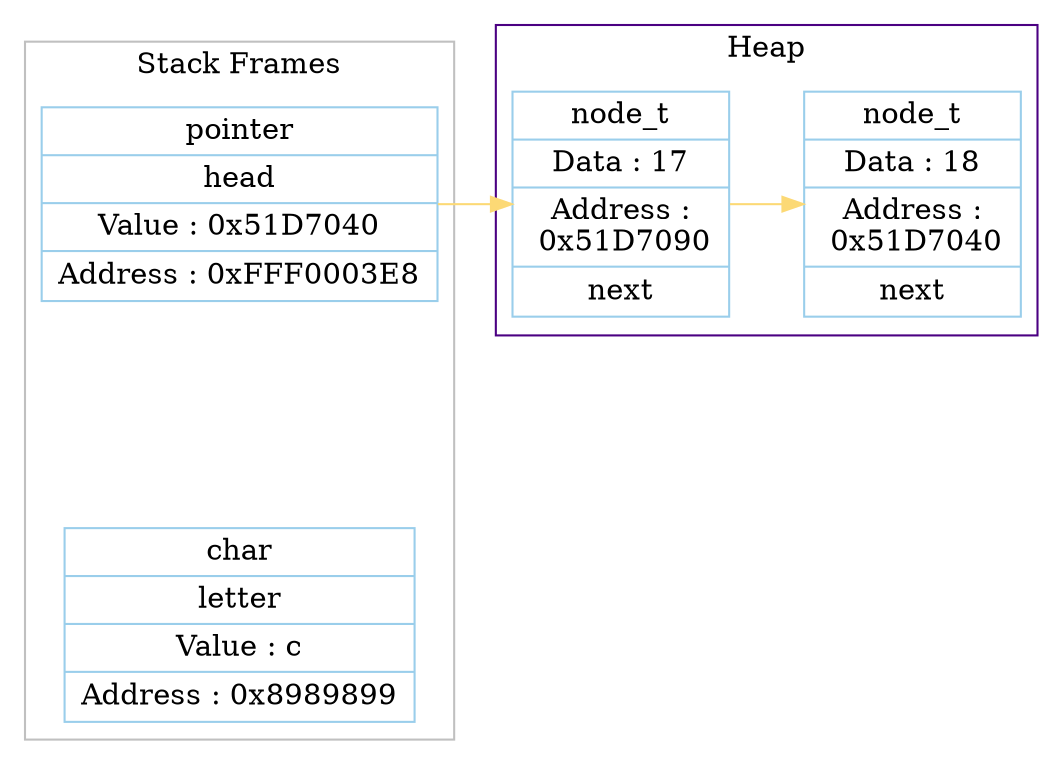digraph {
	graph [bb="0,0,422,356",
		nodesep=1.5,
		rankdir=LR
	];
	node [color="#9ACEEB",
		label="\N"
	];
	edge [arrowsize=1,
		color="#FCD975"
	];
	subgraph clusterHeap {
		graph [bb="194,201,414,348",
			color=indigo,
			label=Heap,
			lheight=0.21,
			lp="304,336.5",
			lwidth=0.40,
			rankdir=LR
		];
		"0x51D7090"		 [height=1.5,
			label="node_t | Data : 17 | Address :\n 0x51D7090 | next",
			pos="244,263",
			rects="202,293.5,286,316.5 202,270.5,286,293.5 202,232.5,286,270.5 202,209.5,286,232.5",
			shape=record,
			width=1.1667];
		"0x51D7040"		 [height=1.5,
			label="node_t | Data : 18 | Address :\n 0x51D7040 | next",
			pos="364,263",
			rects="322,293.5,406,316.5 322,270.5,406,293.5 322,232.5,406,270.5 322,209.5,406,232.5",
			shape=record,
			width=1.1667];
		"0x51D7090" -> "0x51D7040"		 [pos="e,321.95,263 286.27,263 294.49,263 303.22,263 311.73,263"];
	}
	subgraph clusterFrames {
		graph [bb="8,8,174,341",
			color=grey,
			label="Stack Frames",
			lheight=0.21,
			lp="91,329.5",
			lwidth=1.04,
			rankdir=TB,
			syle=filled
		];
		head		 [height=1.2917,
			label=" pointer | head | Value : 0x51D7040 | Address : 0xFFF0003E8 ",
			pos="91,263",
			rects="16,286,166,309 16,263,166,286 16,240,166,263 16,217,166,240",
			shape=record,
			width=2.0833];
		letter		 [height=1.2917,
			label="char | letter | Value : c | Address : 0x8989899 ",
			pos="91,62",
			rects="24.5,85,157.5,108 24.5,62,157.5,85 24.5,39,157.5,62 24.5,16,157.5,39",
			shape=record,
			width=1.8472];
	}
	head -> "0x51D7090"	 [pos="e,201.72,263 166.17,263 174.77,263 183.4,263 191.6,263"];
}
